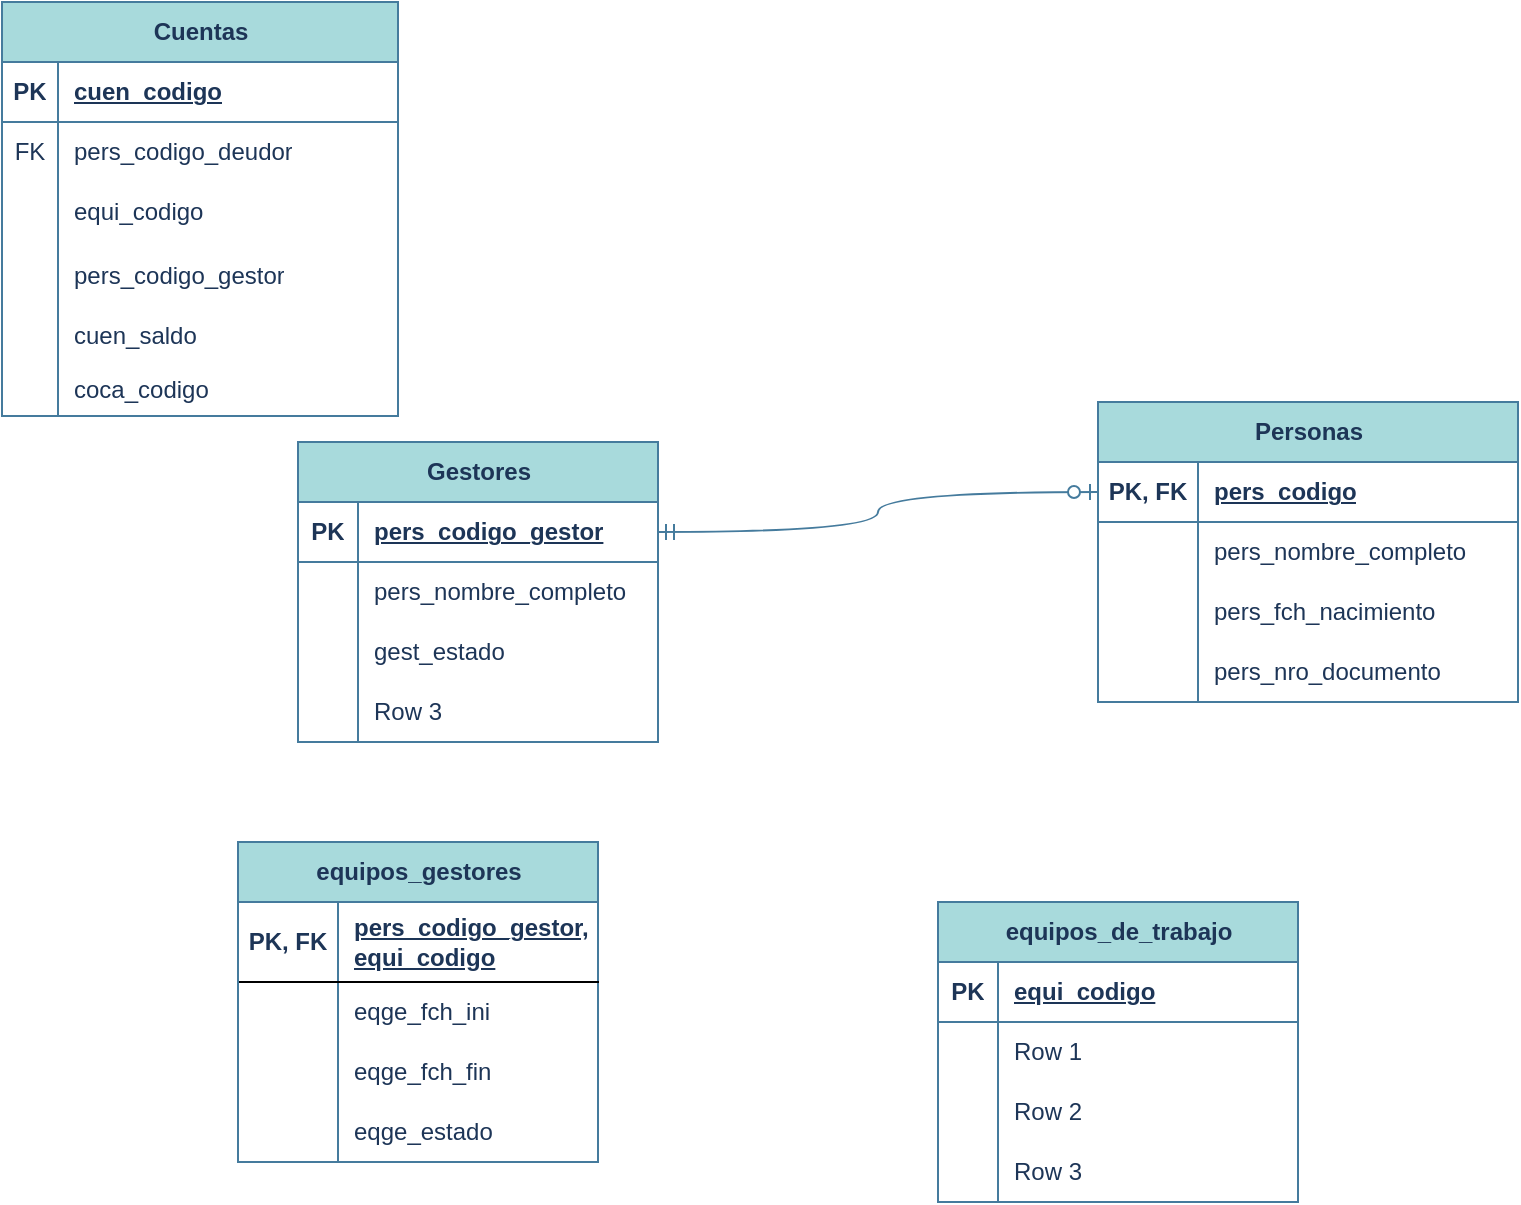 <mxfile version="28.2.8">
  <diagram id="R2lEEEUBdFMjLlhIrx00" name="Page-1">
    <mxGraphModel dx="864" dy="482" grid="1" gridSize="10" guides="0" tooltips="1" connect="1" arrows="1" fold="1" page="1" pageScale="1" pageWidth="1169" pageHeight="827" math="0" shadow="0" extFonts="Permanent Marker^https://fonts.googleapis.com/css?family=Permanent+Marker">
      <root>
        <mxCell id="0" />
        <mxCell id="1" parent="0" />
        <object label="Cuentas" galois="" id="V1QRmU60_maCaisbARo_-14">
          <mxCell style="shape=table;startSize=30;container=1;collapsible=1;childLayout=tableLayout;fixedRows=1;rowLines=0;fontStyle=1;align=center;resizeLast=1;html=1;strokeColor=#457B9D;fontColor=#1D3557;fillColor=#A8DADC;" vertex="1" parent="1">
            <mxGeometry x="52" y="120" width="198" height="207" as="geometry" />
          </mxCell>
        </object>
        <mxCell id="V1QRmU60_maCaisbARo_-15" value="" style="shape=tableRow;horizontal=0;startSize=0;swimlaneHead=0;swimlaneBody=0;fillColor=none;collapsible=0;dropTarget=0;points=[[0,0.5],[1,0.5]];portConstraint=eastwest;top=0;left=0;right=0;bottom=1;strokeColor=#457B9D;fontColor=#1D3557;" vertex="1" parent="V1QRmU60_maCaisbARo_-14">
          <mxGeometry y="30" width="198" height="30" as="geometry" />
        </mxCell>
        <mxCell id="V1QRmU60_maCaisbARo_-16" value="PK" style="shape=partialRectangle;connectable=0;fillColor=none;top=0;left=0;bottom=0;right=0;fontStyle=1;overflow=hidden;whiteSpace=wrap;html=1;strokeColor=#457B9D;fontColor=#1D3557;" vertex="1" parent="V1QRmU60_maCaisbARo_-15">
          <mxGeometry width="28" height="30" as="geometry">
            <mxRectangle width="28" height="30" as="alternateBounds" />
          </mxGeometry>
        </mxCell>
        <mxCell id="V1QRmU60_maCaisbARo_-17" value="cuen_codigo" style="shape=partialRectangle;connectable=0;fillColor=none;top=0;left=0;bottom=0;right=0;align=left;spacingLeft=6;fontStyle=5;overflow=hidden;whiteSpace=wrap;html=1;strokeColor=#457B9D;fontColor=#1D3557;" vertex="1" parent="V1QRmU60_maCaisbARo_-15">
          <mxGeometry x="28" width="170" height="30" as="geometry">
            <mxRectangle width="170" height="30" as="alternateBounds" />
          </mxGeometry>
        </mxCell>
        <mxCell id="V1QRmU60_maCaisbARo_-18" value="" style="shape=tableRow;horizontal=0;startSize=0;swimlaneHead=0;swimlaneBody=0;fillColor=none;collapsible=0;dropTarget=0;points=[[0,0.5],[1,0.5]];portConstraint=eastwest;top=0;left=0;right=0;bottom=0;strokeColor=#457B9D;fontColor=#1D3557;" vertex="1" parent="V1QRmU60_maCaisbARo_-14">
          <mxGeometry y="60" width="198" height="30" as="geometry" />
        </mxCell>
        <mxCell id="V1QRmU60_maCaisbARo_-19" value="FK" style="shape=partialRectangle;connectable=0;fillColor=none;top=0;left=0;bottom=0;right=0;editable=1;overflow=hidden;whiteSpace=wrap;html=1;strokeColor=#457B9D;fontColor=#1D3557;" vertex="1" parent="V1QRmU60_maCaisbARo_-18">
          <mxGeometry width="28" height="30" as="geometry">
            <mxRectangle width="28" height="30" as="alternateBounds" />
          </mxGeometry>
        </mxCell>
        <mxCell id="V1QRmU60_maCaisbARo_-20" value="pers_codigo_deudor" style="shape=partialRectangle;connectable=0;fillColor=none;top=0;left=0;bottom=0;right=0;align=left;spacingLeft=6;overflow=hidden;whiteSpace=wrap;html=1;strokeColor=#457B9D;fontColor=#1D3557;" vertex="1" parent="V1QRmU60_maCaisbARo_-18">
          <mxGeometry x="28" width="170" height="30" as="geometry">
            <mxRectangle width="170" height="30" as="alternateBounds" />
          </mxGeometry>
        </mxCell>
        <mxCell id="V1QRmU60_maCaisbARo_-77" style="shape=tableRow;horizontal=0;startSize=0;swimlaneHead=0;swimlaneBody=0;fillColor=none;collapsible=0;dropTarget=0;points=[[0,0.5],[1,0.5]];portConstraint=eastwest;top=0;left=0;right=0;bottom=0;strokeColor=#457B9D;fontColor=#1D3557;" vertex="1" parent="V1QRmU60_maCaisbARo_-14">
          <mxGeometry y="90" width="198" height="30" as="geometry" />
        </mxCell>
        <mxCell id="V1QRmU60_maCaisbARo_-78" style="shape=partialRectangle;connectable=0;fillColor=none;top=0;left=0;bottom=0;right=0;editable=1;overflow=hidden;whiteSpace=wrap;html=1;strokeColor=#457B9D;fontColor=#1D3557;" vertex="1" parent="V1QRmU60_maCaisbARo_-77">
          <mxGeometry width="28" height="30" as="geometry">
            <mxRectangle width="28" height="30" as="alternateBounds" />
          </mxGeometry>
        </mxCell>
        <mxCell id="V1QRmU60_maCaisbARo_-79" value="equi_codigo" style="shape=partialRectangle;connectable=0;fillColor=none;top=0;left=0;bottom=0;right=0;align=left;spacingLeft=6;overflow=hidden;whiteSpace=wrap;html=1;strokeColor=#457B9D;fontColor=#1D3557;convertToSvg=1;" vertex="1" parent="V1QRmU60_maCaisbARo_-77">
          <mxGeometry x="28" width="170" height="30" as="geometry">
            <mxRectangle width="170" height="30" as="alternateBounds" />
          </mxGeometry>
        </mxCell>
        <mxCell id="V1QRmU60_maCaisbARo_-80" style="shape=tableRow;horizontal=0;startSize=0;swimlaneHead=0;swimlaneBody=0;fillColor=none;collapsible=0;dropTarget=0;points=[[0,0.5],[1,0.5]];portConstraint=eastwest;top=0;left=0;right=0;bottom=0;strokeColor=#457B9D;fontColor=#1D3557;" vertex="1" parent="V1QRmU60_maCaisbARo_-14">
          <mxGeometry y="120" width="198" height="33" as="geometry" />
        </mxCell>
        <mxCell id="V1QRmU60_maCaisbARo_-81" style="shape=partialRectangle;connectable=0;fillColor=none;top=0;left=0;bottom=0;right=0;editable=1;overflow=hidden;whiteSpace=wrap;html=1;strokeColor=#457B9D;fontColor=#1D3557;" vertex="1" parent="V1QRmU60_maCaisbARo_-80">
          <mxGeometry width="28" height="33" as="geometry">
            <mxRectangle width="28" height="33" as="alternateBounds" />
          </mxGeometry>
        </mxCell>
        <mxCell id="V1QRmU60_maCaisbARo_-82" value="pers_codigo_gestor" style="shape=partialRectangle;connectable=0;fillColor=none;top=0;left=0;bottom=0;right=0;align=left;spacingLeft=6;overflow=hidden;whiteSpace=wrap;html=1;strokeColor=#457B9D;fontColor=#1D3557;convertToSvg=1;" vertex="1" parent="V1QRmU60_maCaisbARo_-80">
          <mxGeometry x="28" width="170" height="33" as="geometry">
            <mxRectangle width="170" height="33" as="alternateBounds" />
          </mxGeometry>
        </mxCell>
        <mxCell id="V1QRmU60_maCaisbARo_-89" style="shape=tableRow;horizontal=0;startSize=0;swimlaneHead=0;swimlaneBody=0;fillColor=none;collapsible=0;dropTarget=0;points=[[0,0.5],[1,0.5]];portConstraint=eastwest;top=0;left=0;right=0;bottom=0;strokeColor=#457B9D;fontColor=#1D3557;" vertex="1" parent="V1QRmU60_maCaisbARo_-14">
          <mxGeometry y="153" width="198" height="27" as="geometry" />
        </mxCell>
        <mxCell id="V1QRmU60_maCaisbARo_-90" style="shape=partialRectangle;connectable=0;fillColor=none;top=0;left=0;bottom=0;right=0;editable=1;overflow=hidden;whiteSpace=wrap;html=1;strokeColor=#457B9D;fontColor=#1D3557;" vertex="1" parent="V1QRmU60_maCaisbARo_-89">
          <mxGeometry width="28" height="27" as="geometry">
            <mxRectangle width="28" height="27" as="alternateBounds" />
          </mxGeometry>
        </mxCell>
        <mxCell id="V1QRmU60_maCaisbARo_-91" value="cuen_saldo" style="shape=partialRectangle;connectable=0;fillColor=none;top=0;left=0;bottom=0;right=0;align=left;spacingLeft=6;overflow=hidden;whiteSpace=wrap;html=1;strokeColor=#457B9D;fontColor=#1D3557;convertToSvg=1;" vertex="1" parent="V1QRmU60_maCaisbARo_-89">
          <mxGeometry x="28" width="170" height="27" as="geometry">
            <mxRectangle width="170" height="27" as="alternateBounds" />
          </mxGeometry>
        </mxCell>
        <mxCell id="V1QRmU60_maCaisbARo_-104" style="shape=tableRow;horizontal=0;startSize=0;swimlaneHead=0;swimlaneBody=0;fillColor=none;collapsible=0;dropTarget=0;points=[[0,0.5],[1,0.5]];portConstraint=eastwest;top=0;left=0;right=0;bottom=0;strokeColor=#457B9D;fontColor=#1D3557;" vertex="1" parent="V1QRmU60_maCaisbARo_-14">
          <mxGeometry y="180" width="198" height="27" as="geometry" />
        </mxCell>
        <mxCell id="V1QRmU60_maCaisbARo_-105" style="shape=partialRectangle;connectable=0;fillColor=none;top=0;left=0;bottom=0;right=0;editable=1;overflow=hidden;whiteSpace=wrap;html=1;strokeColor=#457B9D;fontColor=#1D3557;" vertex="1" parent="V1QRmU60_maCaisbARo_-104">
          <mxGeometry width="28" height="27" as="geometry">
            <mxRectangle width="28" height="27" as="alternateBounds" />
          </mxGeometry>
        </mxCell>
        <mxCell id="V1QRmU60_maCaisbARo_-106" value="coca_codigo" style="shape=partialRectangle;connectable=0;fillColor=none;top=0;left=0;bottom=0;right=0;align=left;spacingLeft=6;overflow=hidden;whiteSpace=wrap;html=1;strokeColor=#457B9D;fontColor=#1D3557;convertToSvg=1;" vertex="1" parent="V1QRmU60_maCaisbARo_-104">
          <mxGeometry x="28" width="170" height="27" as="geometry">
            <mxRectangle width="170" height="27" as="alternateBounds" />
          </mxGeometry>
        </mxCell>
        <mxCell id="V1QRmU60_maCaisbARo_-107" value="Personas" style="shape=table;startSize=30;container=1;collapsible=1;childLayout=tableLayout;fixedRows=1;rowLines=0;fontStyle=1;align=center;resizeLast=1;html=1;strokeColor=#457B9D;fontColor=#1D3557;fillColor=#A8DADC;" vertex="1" parent="1">
          <mxGeometry x="600" y="320" width="210" height="150" as="geometry" />
        </mxCell>
        <mxCell id="V1QRmU60_maCaisbARo_-108" value="" style="shape=tableRow;horizontal=0;startSize=0;swimlaneHead=0;swimlaneBody=0;fillColor=none;collapsible=0;dropTarget=0;points=[[0,0.5],[1,0.5]];portConstraint=eastwest;top=0;left=0;right=0;bottom=1;strokeColor=#457B9D;fontColor=#1D3557;" vertex="1" parent="V1QRmU60_maCaisbARo_-107">
          <mxGeometry y="30" width="210" height="30" as="geometry" />
        </mxCell>
        <mxCell id="V1QRmU60_maCaisbARo_-109" value="PK, FK" style="shape=partialRectangle;connectable=0;fillColor=none;top=0;left=0;bottom=0;right=0;fontStyle=1;overflow=hidden;whiteSpace=wrap;html=1;strokeColor=#457B9D;fontColor=#1D3557;" vertex="1" parent="V1QRmU60_maCaisbARo_-108">
          <mxGeometry width="50" height="30" as="geometry">
            <mxRectangle width="50" height="30" as="alternateBounds" />
          </mxGeometry>
        </mxCell>
        <mxCell id="V1QRmU60_maCaisbARo_-110" value="pers_codigo" style="shape=partialRectangle;connectable=0;fillColor=none;top=0;left=0;bottom=0;right=0;align=left;spacingLeft=6;fontStyle=5;overflow=hidden;whiteSpace=wrap;html=1;strokeColor=#457B9D;fontColor=#1D3557;" vertex="1" parent="V1QRmU60_maCaisbARo_-108">
          <mxGeometry x="50" width="160" height="30" as="geometry">
            <mxRectangle width="160" height="30" as="alternateBounds" />
          </mxGeometry>
        </mxCell>
        <mxCell id="V1QRmU60_maCaisbARo_-111" value="" style="shape=tableRow;horizontal=0;startSize=0;swimlaneHead=0;swimlaneBody=0;fillColor=none;collapsible=0;dropTarget=0;points=[[0,0.5],[1,0.5]];portConstraint=eastwest;top=0;left=0;right=0;bottom=0;strokeColor=#457B9D;fontColor=#1D3557;" vertex="1" parent="V1QRmU60_maCaisbARo_-107">
          <mxGeometry y="60" width="210" height="30" as="geometry" />
        </mxCell>
        <mxCell id="V1QRmU60_maCaisbARo_-112" value="" style="shape=partialRectangle;connectable=0;fillColor=none;top=0;left=0;bottom=0;right=0;editable=1;overflow=hidden;whiteSpace=wrap;html=1;strokeColor=#457B9D;fontColor=#1D3557;" vertex="1" parent="V1QRmU60_maCaisbARo_-111">
          <mxGeometry width="50" height="30" as="geometry">
            <mxRectangle width="50" height="30" as="alternateBounds" />
          </mxGeometry>
        </mxCell>
        <mxCell id="V1QRmU60_maCaisbARo_-113" value="pers_nombre_completo" style="shape=partialRectangle;connectable=0;fillColor=none;top=0;left=0;bottom=0;right=0;align=left;spacingLeft=6;overflow=hidden;whiteSpace=wrap;html=1;strokeColor=#457B9D;fontColor=#1D3557;" vertex="1" parent="V1QRmU60_maCaisbARo_-111">
          <mxGeometry x="50" width="160" height="30" as="geometry">
            <mxRectangle width="160" height="30" as="alternateBounds" />
          </mxGeometry>
        </mxCell>
        <mxCell id="V1QRmU60_maCaisbARo_-114" value="" style="shape=tableRow;horizontal=0;startSize=0;swimlaneHead=0;swimlaneBody=0;fillColor=none;collapsible=0;dropTarget=0;points=[[0,0.5],[1,0.5]];portConstraint=eastwest;top=0;left=0;right=0;bottom=0;strokeColor=#457B9D;fontColor=#1D3557;" vertex="1" parent="V1QRmU60_maCaisbARo_-107">
          <mxGeometry y="90" width="210" height="30" as="geometry" />
        </mxCell>
        <mxCell id="V1QRmU60_maCaisbARo_-115" value="" style="shape=partialRectangle;connectable=0;fillColor=none;top=0;left=0;bottom=0;right=0;editable=1;overflow=hidden;whiteSpace=wrap;html=1;strokeColor=#457B9D;fontColor=#1D3557;" vertex="1" parent="V1QRmU60_maCaisbARo_-114">
          <mxGeometry width="50" height="30" as="geometry">
            <mxRectangle width="50" height="30" as="alternateBounds" />
          </mxGeometry>
        </mxCell>
        <mxCell id="V1QRmU60_maCaisbARo_-116" value="pers_fch_nacimiento" style="shape=partialRectangle;connectable=0;fillColor=none;top=0;left=0;bottom=0;right=0;align=left;spacingLeft=6;overflow=hidden;whiteSpace=wrap;html=1;strokeColor=#457B9D;fontColor=#1D3557;" vertex="1" parent="V1QRmU60_maCaisbARo_-114">
          <mxGeometry x="50" width="160" height="30" as="geometry">
            <mxRectangle width="160" height="30" as="alternateBounds" />
          </mxGeometry>
        </mxCell>
        <mxCell id="V1QRmU60_maCaisbARo_-117" value="" style="shape=tableRow;horizontal=0;startSize=0;swimlaneHead=0;swimlaneBody=0;fillColor=none;collapsible=0;dropTarget=0;points=[[0,0.5],[1,0.5]];portConstraint=eastwest;top=0;left=0;right=0;bottom=0;strokeColor=#457B9D;fontColor=#1D3557;" vertex="1" parent="V1QRmU60_maCaisbARo_-107">
          <mxGeometry y="120" width="210" height="30" as="geometry" />
        </mxCell>
        <mxCell id="V1QRmU60_maCaisbARo_-118" value="" style="shape=partialRectangle;connectable=0;fillColor=none;top=0;left=0;bottom=0;right=0;editable=1;overflow=hidden;whiteSpace=wrap;html=1;strokeColor=#457B9D;fontColor=#1D3557;" vertex="1" parent="V1QRmU60_maCaisbARo_-117">
          <mxGeometry width="50" height="30" as="geometry">
            <mxRectangle width="50" height="30" as="alternateBounds" />
          </mxGeometry>
        </mxCell>
        <mxCell id="V1QRmU60_maCaisbARo_-119" value="pers_nro_documento" style="shape=partialRectangle;connectable=0;fillColor=none;top=0;left=0;bottom=0;right=0;align=left;spacingLeft=6;overflow=hidden;whiteSpace=wrap;html=1;strokeColor=#457B9D;fontColor=#1D3557;" vertex="1" parent="V1QRmU60_maCaisbARo_-117">
          <mxGeometry x="50" width="160" height="30" as="geometry">
            <mxRectangle width="160" height="30" as="alternateBounds" />
          </mxGeometry>
        </mxCell>
        <mxCell id="V1QRmU60_maCaisbARo_-135" value="Gestores" style="shape=table;startSize=30;container=1;collapsible=1;childLayout=tableLayout;fixedRows=1;rowLines=0;fontStyle=1;align=center;resizeLast=1;html=1;strokeColor=#457B9D;fontColor=#1D3557;fillColor=#A8DADC;" vertex="1" parent="1">
          <mxGeometry x="200" y="340" width="180" height="150" as="geometry" />
        </mxCell>
        <mxCell id="V1QRmU60_maCaisbARo_-136" value="" style="shape=tableRow;horizontal=0;startSize=0;swimlaneHead=0;swimlaneBody=0;fillColor=none;collapsible=0;dropTarget=0;points=[[0,0.5],[1,0.5]];portConstraint=eastwest;top=0;left=0;right=0;bottom=1;strokeColor=#457B9D;fontColor=#1D3557;" vertex="1" parent="V1QRmU60_maCaisbARo_-135">
          <mxGeometry y="30" width="180" height="30" as="geometry" />
        </mxCell>
        <mxCell id="V1QRmU60_maCaisbARo_-137" value="PK" style="shape=partialRectangle;connectable=0;fillColor=none;top=0;left=0;bottom=0;right=0;fontStyle=1;overflow=hidden;whiteSpace=wrap;html=1;strokeColor=#457B9D;fontColor=#1D3557;" vertex="1" parent="V1QRmU60_maCaisbARo_-136">
          <mxGeometry width="30" height="30" as="geometry">
            <mxRectangle width="30" height="30" as="alternateBounds" />
          </mxGeometry>
        </mxCell>
        <mxCell id="V1QRmU60_maCaisbARo_-138" value="pers_codigo_gestor" style="shape=partialRectangle;connectable=0;fillColor=none;top=0;left=0;bottom=0;right=0;align=left;spacingLeft=6;fontStyle=5;overflow=hidden;whiteSpace=wrap;html=1;strokeColor=#457B9D;fontColor=#1D3557;" vertex="1" parent="V1QRmU60_maCaisbARo_-136">
          <mxGeometry x="30" width="150" height="30" as="geometry">
            <mxRectangle width="150" height="30" as="alternateBounds" />
          </mxGeometry>
        </mxCell>
        <mxCell id="V1QRmU60_maCaisbARo_-139" value="" style="shape=tableRow;horizontal=0;startSize=0;swimlaneHead=0;swimlaneBody=0;fillColor=none;collapsible=0;dropTarget=0;points=[[0,0.5],[1,0.5]];portConstraint=eastwest;top=0;left=0;right=0;bottom=0;strokeColor=#457B9D;fontColor=#1D3557;" vertex="1" parent="V1QRmU60_maCaisbARo_-135">
          <mxGeometry y="60" width="180" height="30" as="geometry" />
        </mxCell>
        <mxCell id="V1QRmU60_maCaisbARo_-140" value="" style="shape=partialRectangle;connectable=0;fillColor=none;top=0;left=0;bottom=0;right=0;editable=1;overflow=hidden;whiteSpace=wrap;html=1;strokeColor=#457B9D;fontColor=#1D3557;" vertex="1" parent="V1QRmU60_maCaisbARo_-139">
          <mxGeometry width="30" height="30" as="geometry">
            <mxRectangle width="30" height="30" as="alternateBounds" />
          </mxGeometry>
        </mxCell>
        <mxCell id="V1QRmU60_maCaisbARo_-141" value="pers_nombre_completo" style="shape=partialRectangle;connectable=0;fillColor=none;top=0;left=0;bottom=0;right=0;align=left;spacingLeft=6;overflow=hidden;whiteSpace=wrap;html=1;strokeColor=#457B9D;fontColor=#1D3557;" vertex="1" parent="V1QRmU60_maCaisbARo_-139">
          <mxGeometry x="30" width="150" height="30" as="geometry">
            <mxRectangle width="150" height="30" as="alternateBounds" />
          </mxGeometry>
        </mxCell>
        <mxCell id="V1QRmU60_maCaisbARo_-142" value="" style="shape=tableRow;horizontal=0;startSize=0;swimlaneHead=0;swimlaneBody=0;fillColor=none;collapsible=0;dropTarget=0;points=[[0,0.5],[1,0.5]];portConstraint=eastwest;top=0;left=0;right=0;bottom=0;strokeColor=#457B9D;fontColor=#1D3557;" vertex="1" parent="V1QRmU60_maCaisbARo_-135">
          <mxGeometry y="90" width="180" height="30" as="geometry" />
        </mxCell>
        <mxCell id="V1QRmU60_maCaisbARo_-143" value="" style="shape=partialRectangle;connectable=0;fillColor=none;top=0;left=0;bottom=0;right=0;editable=1;overflow=hidden;whiteSpace=wrap;html=1;strokeColor=#457B9D;fontColor=#1D3557;" vertex="1" parent="V1QRmU60_maCaisbARo_-142">
          <mxGeometry width="30" height="30" as="geometry">
            <mxRectangle width="30" height="30" as="alternateBounds" />
          </mxGeometry>
        </mxCell>
        <mxCell id="V1QRmU60_maCaisbARo_-144" value="gest_estado" style="shape=partialRectangle;connectable=0;fillColor=none;top=0;left=0;bottom=0;right=0;align=left;spacingLeft=6;overflow=hidden;whiteSpace=wrap;html=1;strokeColor=#457B9D;fontColor=#1D3557;" vertex="1" parent="V1QRmU60_maCaisbARo_-142">
          <mxGeometry x="30" width="150" height="30" as="geometry">
            <mxRectangle width="150" height="30" as="alternateBounds" />
          </mxGeometry>
        </mxCell>
        <mxCell id="V1QRmU60_maCaisbARo_-145" value="" style="shape=tableRow;horizontal=0;startSize=0;swimlaneHead=0;swimlaneBody=0;fillColor=none;collapsible=0;dropTarget=0;points=[[0,0.5],[1,0.5]];portConstraint=eastwest;top=0;left=0;right=0;bottom=0;strokeColor=#457B9D;fontColor=#1D3557;" vertex="1" parent="V1QRmU60_maCaisbARo_-135">
          <mxGeometry y="120" width="180" height="30" as="geometry" />
        </mxCell>
        <mxCell id="V1QRmU60_maCaisbARo_-146" value="" style="shape=partialRectangle;connectable=0;fillColor=none;top=0;left=0;bottom=0;right=0;editable=1;overflow=hidden;whiteSpace=wrap;html=1;strokeColor=#457B9D;fontColor=#1D3557;" vertex="1" parent="V1QRmU60_maCaisbARo_-145">
          <mxGeometry width="30" height="30" as="geometry">
            <mxRectangle width="30" height="30" as="alternateBounds" />
          </mxGeometry>
        </mxCell>
        <mxCell id="V1QRmU60_maCaisbARo_-147" value="Row 3" style="shape=partialRectangle;connectable=0;fillColor=none;top=0;left=0;bottom=0;right=0;align=left;spacingLeft=6;overflow=hidden;whiteSpace=wrap;html=1;strokeColor=#457B9D;fontColor=#1D3557;" vertex="1" parent="V1QRmU60_maCaisbARo_-145">
          <mxGeometry x="30" width="150" height="30" as="geometry">
            <mxRectangle width="150" height="30" as="alternateBounds" />
          </mxGeometry>
        </mxCell>
        <mxCell id="V1QRmU60_maCaisbARo_-148" value="" style="edgeStyle=orthogonalEdgeStyle;fontSize=12;html=1;endArrow=ERzeroToOne;startArrow=ERmandOne;rounded=0;strokeColor=#457B9D;fontColor=#1D3557;fillColor=#A8DADC;exitX=1;exitY=0.5;exitDx=0;exitDy=0;entryX=0;entryY=0.5;entryDx=0;entryDy=0;curved=1;" edge="1" parent="1" source="V1QRmU60_maCaisbARo_-136" target="V1QRmU60_maCaisbARo_-108">
          <mxGeometry width="100" height="100" relative="1" as="geometry">
            <mxPoint x="340" y="390" as="sourcePoint" />
            <mxPoint x="440" y="290" as="targetPoint" />
          </mxGeometry>
        </mxCell>
        <mxCell id="V1QRmU60_maCaisbARo_-149" value="equipos_gestores" style="shape=table;startSize=30;container=1;collapsible=1;childLayout=tableLayout;fixedRows=1;rowLines=0;fontStyle=1;align=center;resizeLast=1;html=1;strokeColor=#457B9D;fontColor=#1D3557;fillColor=#A8DADC;" vertex="1" parent="1">
          <mxGeometry x="170" y="540" width="180" height="160" as="geometry" />
        </mxCell>
        <mxCell id="V1QRmU60_maCaisbARo_-150" value="" style="shape=tableRow;horizontal=0;startSize=0;swimlaneHead=0;swimlaneBody=0;fillColor=none;collapsible=0;dropTarget=0;points=[[0,0.5],[1,0.5]];portConstraint=eastwest;top=0;left=0;right=0;bottom=1;strokeColor=default;fontColor=default;dashed=1;dashPattern=1 1;" vertex="1" parent="V1QRmU60_maCaisbARo_-149">
          <mxGeometry y="30" width="180" height="40" as="geometry" />
        </mxCell>
        <mxCell id="V1QRmU60_maCaisbARo_-151" value="PK, FK" style="shape=partialRectangle;connectable=0;fillColor=none;top=0;left=0;bottom=0;right=0;fontStyle=1;overflow=hidden;whiteSpace=wrap;html=1;strokeColor=#457B9D;fontColor=#1D3557;" vertex="1" parent="V1QRmU60_maCaisbARo_-150">
          <mxGeometry width="50" height="40" as="geometry">
            <mxRectangle width="50" height="40" as="alternateBounds" />
          </mxGeometry>
        </mxCell>
        <mxCell id="V1QRmU60_maCaisbARo_-152" value="pers_codigo_gestor,&lt;div&gt;equi_codigo&lt;/div&gt;" style="shape=partialRectangle;connectable=0;fillColor=none;top=0;left=0;bottom=0;right=0;align=left;spacingLeft=6;fontStyle=5;overflow=hidden;whiteSpace=wrap;html=1;strokeColor=#457B9D;fontColor=#1D3557;" vertex="1" parent="V1QRmU60_maCaisbARo_-150">
          <mxGeometry x="50" width="130" height="40" as="geometry">
            <mxRectangle width="130" height="40" as="alternateBounds" />
          </mxGeometry>
        </mxCell>
        <mxCell id="V1QRmU60_maCaisbARo_-153" value="" style="shape=tableRow;horizontal=0;startSize=0;swimlaneHead=0;swimlaneBody=0;fillColor=none;collapsible=0;dropTarget=0;points=[[0,0.5],[1,0.5]];portConstraint=eastwest;top=0;left=0;right=0;bottom=0;strokeColor=#457B9D;fontColor=#1D3557;" vertex="1" parent="V1QRmU60_maCaisbARo_-149">
          <mxGeometry y="70" width="180" height="30" as="geometry" />
        </mxCell>
        <mxCell id="V1QRmU60_maCaisbARo_-154" value="" style="shape=partialRectangle;connectable=0;fillColor=none;top=0;left=0;bottom=0;right=0;editable=1;overflow=hidden;whiteSpace=wrap;html=1;strokeColor=#457B9D;fontColor=#1D3557;" vertex="1" parent="V1QRmU60_maCaisbARo_-153">
          <mxGeometry width="50" height="30" as="geometry">
            <mxRectangle width="50" height="30" as="alternateBounds" />
          </mxGeometry>
        </mxCell>
        <mxCell id="V1QRmU60_maCaisbARo_-155" value="eqge_fch_ini" style="shape=partialRectangle;connectable=0;fillColor=none;top=0;left=0;bottom=0;right=0;align=left;spacingLeft=6;overflow=hidden;whiteSpace=wrap;html=1;strokeColor=#457B9D;fontColor=#1D3557;" vertex="1" parent="V1QRmU60_maCaisbARo_-153">
          <mxGeometry x="50" width="130" height="30" as="geometry">
            <mxRectangle width="130" height="30" as="alternateBounds" />
          </mxGeometry>
        </mxCell>
        <mxCell id="V1QRmU60_maCaisbARo_-156" value="" style="shape=tableRow;horizontal=0;startSize=0;swimlaneHead=0;swimlaneBody=0;fillColor=none;collapsible=0;dropTarget=0;points=[[0,0.5],[1,0.5]];portConstraint=eastwest;top=0;left=0;right=0;bottom=0;strokeColor=#457B9D;fontColor=#1D3557;" vertex="1" parent="V1QRmU60_maCaisbARo_-149">
          <mxGeometry y="100" width="180" height="30" as="geometry" />
        </mxCell>
        <mxCell id="V1QRmU60_maCaisbARo_-157" value="" style="shape=partialRectangle;connectable=0;fillColor=none;top=0;left=0;bottom=0;right=0;editable=1;overflow=hidden;whiteSpace=wrap;html=1;strokeColor=#457B9D;fontColor=#1D3557;" vertex="1" parent="V1QRmU60_maCaisbARo_-156">
          <mxGeometry width="50" height="30" as="geometry">
            <mxRectangle width="50" height="30" as="alternateBounds" />
          </mxGeometry>
        </mxCell>
        <mxCell id="V1QRmU60_maCaisbARo_-158" value="eqge_fch_fin" style="shape=partialRectangle;connectable=0;fillColor=none;top=0;left=0;bottom=0;right=0;align=left;spacingLeft=6;overflow=hidden;whiteSpace=wrap;html=1;strokeColor=#457B9D;fontColor=#1D3557;" vertex="1" parent="V1QRmU60_maCaisbARo_-156">
          <mxGeometry x="50" width="130" height="30" as="geometry">
            <mxRectangle width="130" height="30" as="alternateBounds" />
          </mxGeometry>
        </mxCell>
        <mxCell id="V1QRmU60_maCaisbARo_-159" value="" style="shape=tableRow;horizontal=0;startSize=0;swimlaneHead=0;swimlaneBody=0;fillColor=none;collapsible=0;dropTarget=0;points=[[0,0.5],[1,0.5]];portConstraint=eastwest;top=0;left=0;right=0;bottom=0;strokeColor=#457B9D;fontColor=#1D3557;" vertex="1" parent="V1QRmU60_maCaisbARo_-149">
          <mxGeometry y="130" width="180" height="30" as="geometry" />
        </mxCell>
        <mxCell id="V1QRmU60_maCaisbARo_-160" value="" style="shape=partialRectangle;connectable=0;fillColor=none;top=0;left=0;bottom=0;right=0;editable=1;overflow=hidden;whiteSpace=wrap;html=1;strokeColor=#457B9D;fontColor=#1D3557;" vertex="1" parent="V1QRmU60_maCaisbARo_-159">
          <mxGeometry width="50" height="30" as="geometry">
            <mxRectangle width="50" height="30" as="alternateBounds" />
          </mxGeometry>
        </mxCell>
        <mxCell id="V1QRmU60_maCaisbARo_-161" value="eqge_estado" style="shape=partialRectangle;connectable=0;fillColor=none;top=0;left=0;bottom=0;right=0;align=left;spacingLeft=6;overflow=hidden;whiteSpace=wrap;html=1;strokeColor=#457B9D;fontColor=#1D3557;" vertex="1" parent="V1QRmU60_maCaisbARo_-159">
          <mxGeometry x="50" width="130" height="30" as="geometry">
            <mxRectangle width="130" height="30" as="alternateBounds" />
          </mxGeometry>
        </mxCell>
        <mxCell id="V1QRmU60_maCaisbARo_-162" value="equipos_de_trabajo" style="shape=table;startSize=30;container=1;collapsible=1;childLayout=tableLayout;fixedRows=1;rowLines=0;fontStyle=1;align=center;resizeLast=1;html=1;strokeColor=#457B9D;fontColor=#1D3557;fillColor=#A8DADC;" vertex="1" parent="1">
          <mxGeometry x="520" y="570" width="180" height="150" as="geometry" />
        </mxCell>
        <mxCell id="V1QRmU60_maCaisbARo_-163" value="" style="shape=tableRow;horizontal=0;startSize=0;swimlaneHead=0;swimlaneBody=0;fillColor=none;collapsible=0;dropTarget=0;points=[[0,0.5],[1,0.5]];portConstraint=eastwest;top=0;left=0;right=0;bottom=1;strokeColor=#457B9D;fontColor=#1D3557;" vertex="1" parent="V1QRmU60_maCaisbARo_-162">
          <mxGeometry y="30" width="180" height="30" as="geometry" />
        </mxCell>
        <mxCell id="V1QRmU60_maCaisbARo_-164" value="PK" style="shape=partialRectangle;connectable=0;fillColor=none;top=0;left=0;bottom=0;right=0;fontStyle=1;overflow=hidden;whiteSpace=wrap;html=1;strokeColor=#457B9D;fontColor=#1D3557;" vertex="1" parent="V1QRmU60_maCaisbARo_-163">
          <mxGeometry width="30" height="30" as="geometry">
            <mxRectangle width="30" height="30" as="alternateBounds" />
          </mxGeometry>
        </mxCell>
        <mxCell id="V1QRmU60_maCaisbARo_-165" value="equi_codigo" style="shape=partialRectangle;connectable=0;fillColor=none;top=0;left=0;bottom=0;right=0;align=left;spacingLeft=6;fontStyle=5;overflow=hidden;whiteSpace=wrap;html=1;strokeColor=#457B9D;fontColor=#1D3557;" vertex="1" parent="V1QRmU60_maCaisbARo_-163">
          <mxGeometry x="30" width="150" height="30" as="geometry">
            <mxRectangle width="150" height="30" as="alternateBounds" />
          </mxGeometry>
        </mxCell>
        <mxCell id="V1QRmU60_maCaisbARo_-166" value="" style="shape=tableRow;horizontal=0;startSize=0;swimlaneHead=0;swimlaneBody=0;fillColor=none;collapsible=0;dropTarget=0;points=[[0,0.5],[1,0.5]];portConstraint=eastwest;top=0;left=0;right=0;bottom=0;strokeColor=#457B9D;fontColor=#1D3557;" vertex="1" parent="V1QRmU60_maCaisbARo_-162">
          <mxGeometry y="60" width="180" height="30" as="geometry" />
        </mxCell>
        <mxCell id="V1QRmU60_maCaisbARo_-167" value="" style="shape=partialRectangle;connectable=0;fillColor=none;top=0;left=0;bottom=0;right=0;editable=1;overflow=hidden;whiteSpace=wrap;html=1;strokeColor=#457B9D;fontColor=#1D3557;" vertex="1" parent="V1QRmU60_maCaisbARo_-166">
          <mxGeometry width="30" height="30" as="geometry">
            <mxRectangle width="30" height="30" as="alternateBounds" />
          </mxGeometry>
        </mxCell>
        <mxCell id="V1QRmU60_maCaisbARo_-168" value="Row 1" style="shape=partialRectangle;connectable=0;fillColor=none;top=0;left=0;bottom=0;right=0;align=left;spacingLeft=6;overflow=hidden;whiteSpace=wrap;html=1;strokeColor=#457B9D;fontColor=#1D3557;" vertex="1" parent="V1QRmU60_maCaisbARo_-166">
          <mxGeometry x="30" width="150" height="30" as="geometry">
            <mxRectangle width="150" height="30" as="alternateBounds" />
          </mxGeometry>
        </mxCell>
        <mxCell id="V1QRmU60_maCaisbARo_-169" value="" style="shape=tableRow;horizontal=0;startSize=0;swimlaneHead=0;swimlaneBody=0;fillColor=none;collapsible=0;dropTarget=0;points=[[0,0.5],[1,0.5]];portConstraint=eastwest;top=0;left=0;right=0;bottom=0;strokeColor=#457B9D;fontColor=#1D3557;" vertex="1" parent="V1QRmU60_maCaisbARo_-162">
          <mxGeometry y="90" width="180" height="30" as="geometry" />
        </mxCell>
        <mxCell id="V1QRmU60_maCaisbARo_-170" value="" style="shape=partialRectangle;connectable=0;fillColor=none;top=0;left=0;bottom=0;right=0;editable=1;overflow=hidden;whiteSpace=wrap;html=1;strokeColor=#457B9D;fontColor=#1D3557;" vertex="1" parent="V1QRmU60_maCaisbARo_-169">
          <mxGeometry width="30" height="30" as="geometry">
            <mxRectangle width="30" height="30" as="alternateBounds" />
          </mxGeometry>
        </mxCell>
        <mxCell id="V1QRmU60_maCaisbARo_-171" value="Row 2" style="shape=partialRectangle;connectable=0;fillColor=none;top=0;left=0;bottom=0;right=0;align=left;spacingLeft=6;overflow=hidden;whiteSpace=wrap;html=1;strokeColor=#457B9D;fontColor=#1D3557;" vertex="1" parent="V1QRmU60_maCaisbARo_-169">
          <mxGeometry x="30" width="150" height="30" as="geometry">
            <mxRectangle width="150" height="30" as="alternateBounds" />
          </mxGeometry>
        </mxCell>
        <mxCell id="V1QRmU60_maCaisbARo_-172" value="" style="shape=tableRow;horizontal=0;startSize=0;swimlaneHead=0;swimlaneBody=0;fillColor=none;collapsible=0;dropTarget=0;points=[[0,0.5],[1,0.5]];portConstraint=eastwest;top=0;left=0;right=0;bottom=0;strokeColor=#457B9D;fontColor=#1D3557;" vertex="1" parent="V1QRmU60_maCaisbARo_-162">
          <mxGeometry y="120" width="180" height="30" as="geometry" />
        </mxCell>
        <mxCell id="V1QRmU60_maCaisbARo_-173" value="" style="shape=partialRectangle;connectable=0;fillColor=none;top=0;left=0;bottom=0;right=0;editable=1;overflow=hidden;whiteSpace=wrap;html=1;strokeColor=#457B9D;fontColor=#1D3557;" vertex="1" parent="V1QRmU60_maCaisbARo_-172">
          <mxGeometry width="30" height="30" as="geometry">
            <mxRectangle width="30" height="30" as="alternateBounds" />
          </mxGeometry>
        </mxCell>
        <mxCell id="V1QRmU60_maCaisbARo_-174" value="Row 3" style="shape=partialRectangle;connectable=0;fillColor=none;top=0;left=0;bottom=0;right=0;align=left;spacingLeft=6;overflow=hidden;whiteSpace=wrap;html=1;strokeColor=#457B9D;fontColor=#1D3557;" vertex="1" parent="V1QRmU60_maCaisbARo_-172">
          <mxGeometry x="30" width="150" height="30" as="geometry">
            <mxRectangle width="150" height="30" as="alternateBounds" />
          </mxGeometry>
        </mxCell>
      </root>
    </mxGraphModel>
  </diagram>
</mxfile>
